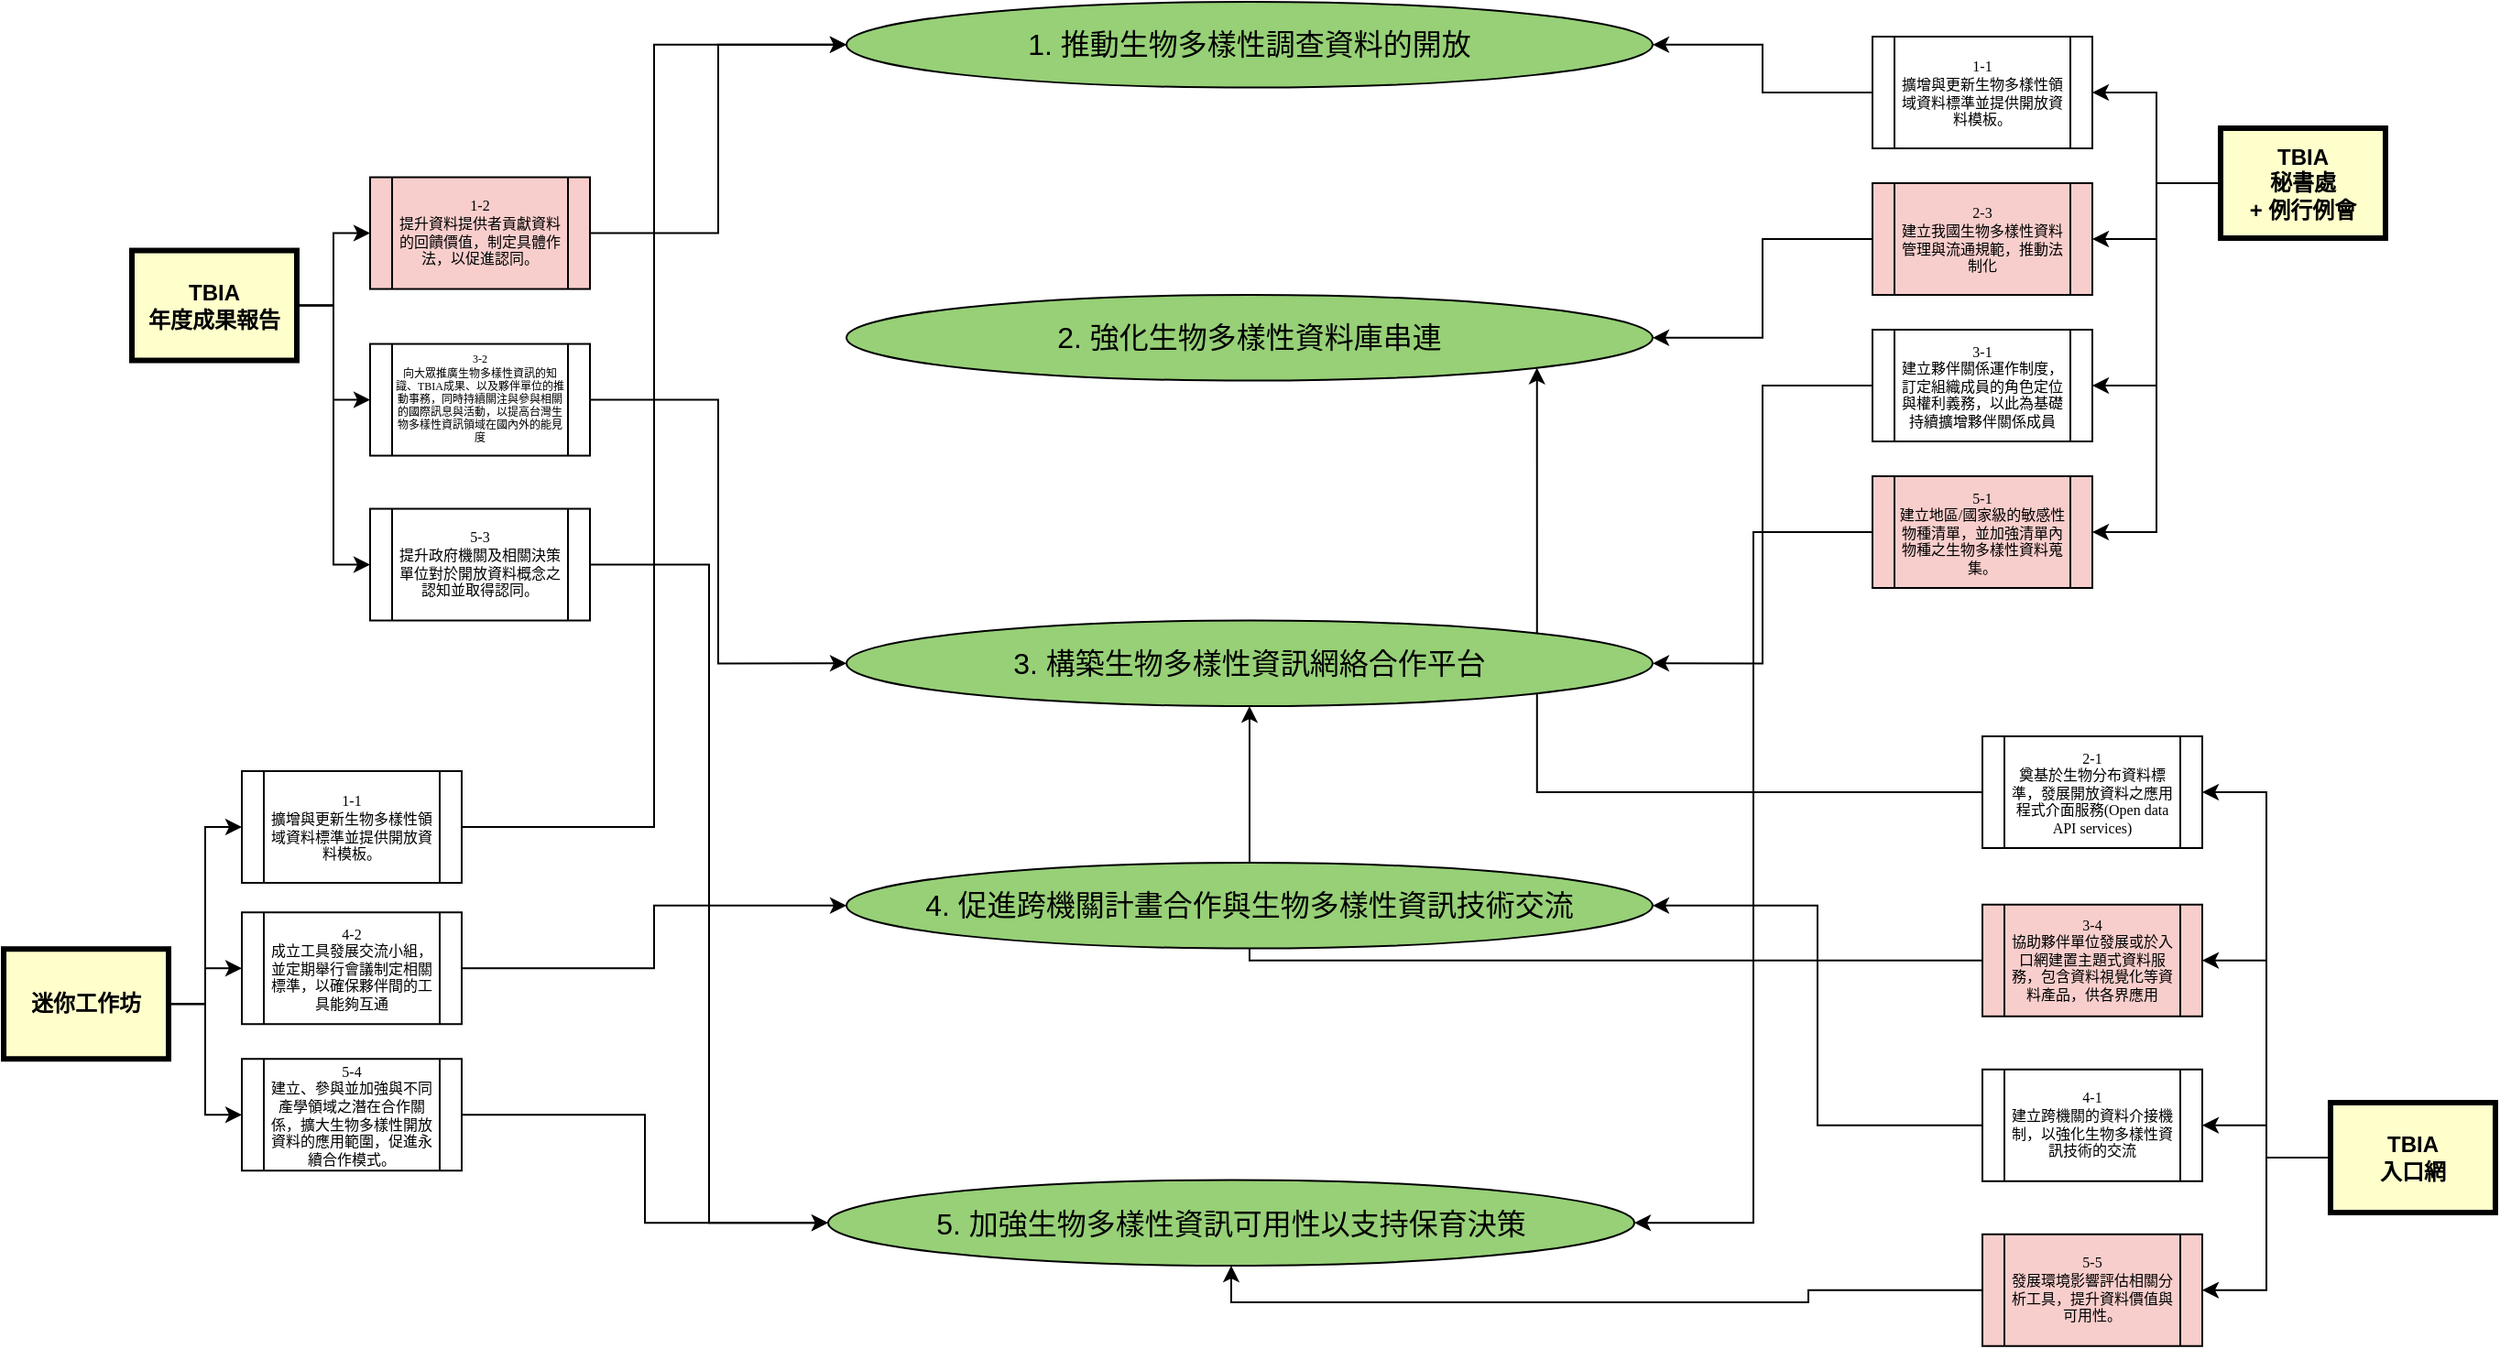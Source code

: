 <mxfile version="18.0.0" type="github">
  <diagram name="Page-1" id="c7558073-3199-34d8-9f00-42111426c3f3">
    <mxGraphModel dx="3124" dy="852" grid="1" gridSize="10" guides="1" tooltips="1" connect="1" arrows="1" fold="1" page="1" pageScale="1" pageWidth="1169" pageHeight="827" background="none" math="0" shadow="0">
      <root>
        <mxCell id="0" />
        <mxCell id="1" parent="0" />
        <mxCell id="sUEPmZAmfP3GFt_vuGZX-178" value="&lt;div align=&quot;left&quot;&gt;&lt;font style=&quot;font-size: 6px;&quot;&gt;&lt;span data-sheets-userformat=&quot;{&amp;quot;2&amp;quot;:9213,&amp;quot;3&amp;quot;:{&amp;quot;1&amp;quot;:0},&amp;quot;5&amp;quot;:{&amp;quot;1&amp;quot;:[{&amp;quot;1&amp;quot;:2,&amp;quot;2&amp;quot;:0,&amp;quot;5&amp;quot;:{&amp;quot;1&amp;quot;:2,&amp;quot;2&amp;quot;:0}},{&amp;quot;1&amp;quot;:0,&amp;quot;2&amp;quot;:0,&amp;quot;3&amp;quot;:3},{&amp;quot;1&amp;quot;:1,&amp;quot;2&amp;quot;:0,&amp;quot;4&amp;quot;:1}]},&amp;quot;6&amp;quot;:{&amp;quot;1&amp;quot;:[{&amp;quot;1&amp;quot;:2,&amp;quot;2&amp;quot;:0,&amp;quot;5&amp;quot;:{&amp;quot;1&amp;quot;:2,&amp;quot;2&amp;quot;:0}},{&amp;quot;1&amp;quot;:0,&amp;quot;2&amp;quot;:0,&amp;quot;3&amp;quot;:3},{&amp;quot;1&amp;quot;:1,&amp;quot;2&amp;quot;:0,&amp;quot;4&amp;quot;:1}]},&amp;quot;7&amp;quot;:{&amp;quot;1&amp;quot;:[{&amp;quot;1&amp;quot;:2,&amp;quot;2&amp;quot;:0,&amp;quot;5&amp;quot;:{&amp;quot;1&amp;quot;:2,&amp;quot;2&amp;quot;:0}},{&amp;quot;1&amp;quot;:0,&amp;quot;2&amp;quot;:0,&amp;quot;3&amp;quot;:3},{&amp;quot;1&amp;quot;:1,&amp;quot;2&amp;quot;:0,&amp;quot;4&amp;quot;:1}]},&amp;quot;8&amp;quot;:{&amp;quot;1&amp;quot;:[{&amp;quot;1&amp;quot;:2,&amp;quot;2&amp;quot;:0,&amp;quot;5&amp;quot;:{&amp;quot;1&amp;quot;:2,&amp;quot;2&amp;quot;:0}},{&amp;quot;1&amp;quot;:0,&amp;quot;2&amp;quot;:0,&amp;quot;3&amp;quot;:3},{&amp;quot;1&amp;quot;:1,&amp;quot;2&amp;quot;:0,&amp;quot;4&amp;quot;:1}]},&amp;quot;9&amp;quot;:0,&amp;quot;10&amp;quot;:1,&amp;quot;11&amp;quot;:4,&amp;quot;12&amp;quot;:0,&amp;quot;16&amp;quot;:12}&quot; data-sheets-value=&quot;{&amp;quot;1&amp;quot;:2,&amp;quot;2&amp;quot;:&amp;quot;推動生物多樣性調查資料的開放&amp;quot;}&quot; style=&quot;font-size:12pt;font-family:Arial;font-style:normal;&quot;&gt;1. 推動生物多樣性調查資料的開放&lt;/span&gt;&lt;/font&gt;&lt;/div&gt;" style="ellipse;whiteSpace=wrap;html=1;align=center;newEdgeStyle={&quot;edgeStyle&quot;:&quot;entityRelationEdgeStyle&quot;,&quot;startArrow&quot;:&quot;none&quot;,&quot;endArrow&quot;:&quot;none&quot;,&quot;segment&quot;:10,&quot;curved&quot;:1};treeFolding=1;treeMoving=1;fontFamily=Garamond;fillColor=#97D077;shadow=0;" vertex="1" parent="1">
          <mxGeometry x="-670" y="50" width="440" height="46.79" as="geometry" />
        </mxCell>
        <mxCell id="sUEPmZAmfP3GFt_vuGZX-198" style="edgeStyle=orthogonalEdgeStyle;rounded=0;orthogonalLoop=1;jettySize=auto;html=1;exitX=0;exitY=0.5;exitDx=0;exitDy=0;entryX=1;entryY=0.5;entryDx=0;entryDy=0;fontFamily=Verdana;fontSize=8;" edge="1" parent="1" source="sUEPmZAmfP3GFt_vuGZX-166" target="sUEPmZAmfP3GFt_vuGZX-186">
          <mxGeometry relative="1" as="geometry" />
        </mxCell>
        <mxCell id="sUEPmZAmfP3GFt_vuGZX-199" style="edgeStyle=orthogonalEdgeStyle;rounded=0;orthogonalLoop=1;jettySize=auto;html=1;exitX=0;exitY=0.5;exitDx=0;exitDy=0;entryX=1;entryY=0.5;entryDx=0;entryDy=0;fontFamily=Verdana;fontSize=8;" edge="1" parent="1" source="sUEPmZAmfP3GFt_vuGZX-166" target="sUEPmZAmfP3GFt_vuGZX-189">
          <mxGeometry relative="1" as="geometry" />
        </mxCell>
        <mxCell id="sUEPmZAmfP3GFt_vuGZX-200" style="edgeStyle=orthogonalEdgeStyle;rounded=0;orthogonalLoop=1;jettySize=auto;html=1;exitX=0;exitY=0.5;exitDx=0;exitDy=0;entryX=1;entryY=0.5;entryDx=0;entryDy=0;fontFamily=Verdana;fontSize=8;" edge="1" parent="1" source="sUEPmZAmfP3GFt_vuGZX-166" target="sUEPmZAmfP3GFt_vuGZX-194">
          <mxGeometry relative="1" as="geometry" />
        </mxCell>
        <mxCell id="sUEPmZAmfP3GFt_vuGZX-219" style="edgeStyle=orthogonalEdgeStyle;rounded=0;orthogonalLoop=1;jettySize=auto;html=1;exitX=0;exitY=0.5;exitDx=0;exitDy=0;entryX=1;entryY=0.5;entryDx=0;entryDy=0;fontFamily=Verdana;fontSize=8;fontColor=#FFFFFF;" edge="1" parent="1" source="sUEPmZAmfP3GFt_vuGZX-166" target="sUEPmZAmfP3GFt_vuGZX-185">
          <mxGeometry relative="1" as="geometry" />
        </mxCell>
        <mxCell id="sUEPmZAmfP3GFt_vuGZX-166" value="TBIA&#xa;入口網" style="whiteSpace=wrap;align=center;verticalAlign=middle;fontStyle=1;strokeWidth=3;fillColor=#FFFFCC" vertex="1" parent="1">
          <mxGeometry x="140" y="651" width="90" height="60" as="geometry" />
        </mxCell>
        <mxCell id="sUEPmZAmfP3GFt_vuGZX-187" style="edgeStyle=orthogonalEdgeStyle;rounded=0;orthogonalLoop=1;jettySize=auto;html=1;exitX=0;exitY=0.5;exitDx=0;exitDy=0;fontFamily=Verdana;fontSize=8;entryX=1;entryY=1;entryDx=0;entryDy=0;" edge="1" parent="1" source="sUEPmZAmfP3GFt_vuGZX-185" target="sUEPmZAmfP3GFt_vuGZX-179">
          <mxGeometry relative="1" as="geometry" />
        </mxCell>
        <mxCell id="sUEPmZAmfP3GFt_vuGZX-185" value="&lt;div&gt;&lt;font style=&quot;font-size: 8px;&quot;&gt;2-1 &lt;br&gt;&lt;/font&gt;&lt;/div&gt;&lt;div&gt;&lt;font style=&quot;font-size: 8px;&quot;&gt;奠基於生物分布資料標準，發展開放資料之應用程式介面服務(Open data API services)&lt;/font&gt;&lt;/div&gt;" style="shape=process;whiteSpace=wrap;html=1;backgroundOutline=1;fontFamily=Garamond;fontSize=6;fillColor=#FFFFFF;" vertex="1" parent="1">
          <mxGeometry x="-50" y="451" width="120" height="61" as="geometry" />
        </mxCell>
        <mxCell id="sUEPmZAmfP3GFt_vuGZX-188" style="edgeStyle=orthogonalEdgeStyle;rounded=0;orthogonalLoop=1;jettySize=auto;html=1;exitX=0;exitY=0.5;exitDx=0;exitDy=0;fontFamily=Verdana;fontSize=8;entryX=0.5;entryY=1;entryDx=0;entryDy=0;" edge="1" parent="1" source="sUEPmZAmfP3GFt_vuGZX-186" target="sUEPmZAmfP3GFt_vuGZX-180">
          <mxGeometry relative="1" as="geometry" />
        </mxCell>
        <mxCell id="sUEPmZAmfP3GFt_vuGZX-186" value="&lt;div&gt;&lt;font style=&quot;font-size: 8px;&quot;&gt;3-4&lt;/font&gt;&lt;/div&gt;&lt;div&gt;&lt;font style=&quot;font-size: 8px;&quot;&gt;協助夥伴單位發展或於入口網建置主題式資料服務，包含資料視覺化等資料產品，供各界應用&lt;/font&gt;&lt;/div&gt;" style="shape=process;whiteSpace=wrap;html=1;backgroundOutline=1;fontFamily=Garamond;fontSize=6;fillColor=#F8CECC;" vertex="1" parent="1">
          <mxGeometry x="-50" y="542.88" width="120" height="61" as="geometry" />
        </mxCell>
        <mxCell id="sUEPmZAmfP3GFt_vuGZX-190" style="edgeStyle=orthogonalEdgeStyle;rounded=0;orthogonalLoop=1;jettySize=auto;html=1;exitX=0;exitY=0.5;exitDx=0;exitDy=0;entryX=1;entryY=0.5;entryDx=0;entryDy=0;fontFamily=Verdana;fontSize=8;" edge="1" parent="1" source="sUEPmZAmfP3GFt_vuGZX-189" target="sUEPmZAmfP3GFt_vuGZX-181">
          <mxGeometry relative="1" as="geometry" />
        </mxCell>
        <mxCell id="sUEPmZAmfP3GFt_vuGZX-189" value="&lt;div&gt;&lt;font style=&quot;font-size: 8px;&quot;&gt;4-1&lt;/font&gt;&lt;/div&gt;&lt;div&gt;&lt;font style=&quot;font-size: 8px;&quot;&gt;建立跨機關的資料介接機制，以強化生物多樣性資訊技術的交流&lt;/font&gt;&lt;/div&gt;" style="shape=process;whiteSpace=wrap;html=1;backgroundOutline=1;fontFamily=Garamond;fontSize=6;fillColor=#FFFFFF;" vertex="1" parent="1">
          <mxGeometry x="-50" y="632.88" width="120" height="61" as="geometry" />
        </mxCell>
        <mxCell id="sUEPmZAmfP3GFt_vuGZX-196" style="edgeStyle=orthogonalEdgeStyle;rounded=0;orthogonalLoop=1;jettySize=auto;html=1;exitX=0;exitY=0.5;exitDx=0;exitDy=0;entryX=0.5;entryY=1;entryDx=0;entryDy=0;fontFamily=Verdana;fontSize=8;" edge="1" parent="1" source="sUEPmZAmfP3GFt_vuGZX-194" target="sUEPmZAmfP3GFt_vuGZX-183">
          <mxGeometry relative="1" as="geometry" />
        </mxCell>
        <mxCell id="sUEPmZAmfP3GFt_vuGZX-194" value="&lt;div&gt;&lt;font style=&quot;font-size: 8px;&quot;&gt;5-5&lt;/font&gt;&lt;/div&gt;&lt;div&gt;&lt;font style=&quot;font-size: 8px;&quot;&gt;發展環境影響評估相關分析工具，提升資料價值與可用性。&lt;/font&gt;&lt;/div&gt;" style="shape=process;whiteSpace=wrap;html=1;backgroundOutline=1;fontFamily=Garamond;fontSize=6;fillColor=#F8CECC;" vertex="1" parent="1">
          <mxGeometry x="-50" y="722.88" width="120" height="61" as="geometry" />
        </mxCell>
        <mxCell id="sUEPmZAmfP3GFt_vuGZX-206" style="edgeStyle=orthogonalEdgeStyle;rounded=0;orthogonalLoop=1;jettySize=auto;html=1;exitX=1;exitY=0.5;exitDx=0;exitDy=0;entryX=0;entryY=0.5;entryDx=0;entryDy=0;fontFamily=Verdana;fontSize=8;fontColor=#FFFFFF;" edge="1" parent="1" source="sUEPmZAmfP3GFt_vuGZX-203" target="sUEPmZAmfP3GFt_vuGZX-205">
          <mxGeometry relative="1" as="geometry" />
        </mxCell>
        <mxCell id="sUEPmZAmfP3GFt_vuGZX-212" style="edgeStyle=orthogonalEdgeStyle;rounded=0;orthogonalLoop=1;jettySize=auto;html=1;exitX=1;exitY=0.5;exitDx=0;exitDy=0;entryX=0;entryY=0.5;entryDx=0;entryDy=0;fontFamily=Verdana;fontSize=6;fontColor=#FFFFFF;" edge="1" parent="1" source="sUEPmZAmfP3GFt_vuGZX-203" target="sUEPmZAmfP3GFt_vuGZX-208">
          <mxGeometry relative="1" as="geometry" />
        </mxCell>
        <mxCell id="sUEPmZAmfP3GFt_vuGZX-214" style="edgeStyle=orthogonalEdgeStyle;rounded=0;orthogonalLoop=1;jettySize=auto;html=1;exitX=1;exitY=0.5;exitDx=0;exitDy=0;entryX=0;entryY=0.5;entryDx=0;entryDy=0;fontFamily=Verdana;fontSize=8;fontColor=#FFFFFF;" edge="1" parent="1" source="sUEPmZAmfP3GFt_vuGZX-203" target="sUEPmZAmfP3GFt_vuGZX-213">
          <mxGeometry relative="1" as="geometry" />
        </mxCell>
        <mxCell id="sUEPmZAmfP3GFt_vuGZX-203" value="TBIA&#xa;年度成果報告" style="whiteSpace=wrap;align=center;verticalAlign=middle;fontStyle=1;strokeWidth=3;fillColor=#FFFFCC" vertex="1" parent="1">
          <mxGeometry x="-1060" y="185.77" width="90" height="60" as="geometry" />
        </mxCell>
        <mxCell id="sUEPmZAmfP3GFt_vuGZX-207" style="edgeStyle=orthogonalEdgeStyle;rounded=0;orthogonalLoop=1;jettySize=auto;html=1;exitX=1;exitY=0.5;exitDx=0;exitDy=0;entryX=0;entryY=0.5;entryDx=0;entryDy=0;fontFamily=Verdana;fontSize=8;fontColor=#FFFFFF;" edge="1" parent="1" source="sUEPmZAmfP3GFt_vuGZX-205" target="sUEPmZAmfP3GFt_vuGZX-178">
          <mxGeometry relative="1" as="geometry" />
        </mxCell>
        <mxCell id="sUEPmZAmfP3GFt_vuGZX-205" value="&lt;div&gt;&lt;font style=&quot;font-size: 8px;&quot;&gt;1-2&lt;/font&gt;&lt;/div&gt;&lt;div&gt;&lt;font style=&quot;font-size: 8px;&quot;&gt;提升資料提供者貢獻資料的回饋價值，制定具體作法，以促進認同。&lt;/font&gt;&lt;/div&gt;" style="shape=process;whiteSpace=wrap;html=1;backgroundOutline=1;fontFamily=Garamond;fontSize=6;fillColor=#F8CECC;" vertex="1" parent="1">
          <mxGeometry x="-930" y="145.77" width="120" height="61" as="geometry" />
        </mxCell>
        <mxCell id="sUEPmZAmfP3GFt_vuGZX-244" style="edgeStyle=orthogonalEdgeStyle;rounded=0;orthogonalLoop=1;jettySize=auto;html=1;exitX=1;exitY=0.5;exitDx=0;exitDy=0;entryX=0;entryY=0.5;entryDx=0;entryDy=0;fontFamily=Verdana;fontSize=8;fontColor=#FFFFFF;" edge="1" parent="1" source="sUEPmZAmfP3GFt_vuGZX-208" target="sUEPmZAmfP3GFt_vuGZX-180">
          <mxGeometry relative="1" as="geometry" />
        </mxCell>
        <mxCell id="sUEPmZAmfP3GFt_vuGZX-208" value="&lt;div&gt;&lt;font style=&quot;font-size: 6px;&quot;&gt;3-2&lt;/font&gt;&lt;/div&gt;&lt;div&gt;&lt;font style=&quot;font-size: 6px;&quot;&gt;向大眾推廣生物多樣性資訊的知識、TBIA成果、以及夥伴單位的推動事務，同時持續關注與參與相關的國際訊息與活動，以提高台灣生物多樣性資訊領域在國內外的能見度&lt;/font&gt;&lt;/div&gt;" style="shape=process;whiteSpace=wrap;html=1;backgroundOutline=1;fontFamily=Garamond;fontSize=6;fillColor=#FFFFFF;" vertex="1" parent="1">
          <mxGeometry x="-930" y="236.77" width="120" height="61" as="geometry" />
        </mxCell>
        <mxCell id="sUEPmZAmfP3GFt_vuGZX-215" style="edgeStyle=orthogonalEdgeStyle;rounded=0;orthogonalLoop=1;jettySize=auto;html=1;exitX=1;exitY=0.5;exitDx=0;exitDy=0;entryX=0;entryY=0.5;entryDx=0;entryDy=0;fontFamily=Verdana;fontSize=8;fontColor=#FFFFFF;" edge="1" parent="1" source="sUEPmZAmfP3GFt_vuGZX-213" target="sUEPmZAmfP3GFt_vuGZX-183">
          <mxGeometry relative="1" as="geometry" />
        </mxCell>
        <mxCell id="sUEPmZAmfP3GFt_vuGZX-213" value="&lt;div&gt;&lt;font style=&quot;font-size: 8px;&quot;&gt;5-3&lt;/font&gt;&lt;/div&gt;&lt;div&gt;&lt;font style=&quot;font-size: 8px;&quot;&gt;提升政府機關及相關決策單位對於開放資料概念之認知並取得認同。&lt;/font&gt;&lt;/div&gt;" style="shape=process;whiteSpace=wrap;html=1;backgroundOutline=1;fontFamily=Garamond;fontSize=6;fillColor=#FFFFFF;" vertex="1" parent="1">
          <mxGeometry x="-930" y="326.77" width="120" height="61" as="geometry" />
        </mxCell>
        <mxCell id="sUEPmZAmfP3GFt_vuGZX-222" style="edgeStyle=orthogonalEdgeStyle;rounded=0;orthogonalLoop=1;jettySize=auto;html=1;exitX=1;exitY=0.5;exitDx=0;exitDy=0;entryX=0;entryY=0.5;entryDx=0;entryDy=0;fontFamily=Verdana;fontSize=8;fontColor=#FFFFFF;" edge="1" parent="1" source="sUEPmZAmfP3GFt_vuGZX-216" target="sUEPmZAmfP3GFt_vuGZX-217">
          <mxGeometry relative="1" as="geometry" />
        </mxCell>
        <mxCell id="sUEPmZAmfP3GFt_vuGZX-223" style="edgeStyle=orthogonalEdgeStyle;rounded=0;orthogonalLoop=1;jettySize=auto;html=1;exitX=1;exitY=0.5;exitDx=0;exitDy=0;entryX=0;entryY=0.5;entryDx=0;entryDy=0;fontFamily=Verdana;fontSize=8;fontColor=#FFFFFF;" edge="1" parent="1" source="sUEPmZAmfP3GFt_vuGZX-216" target="sUEPmZAmfP3GFt_vuGZX-220">
          <mxGeometry relative="1" as="geometry" />
        </mxCell>
        <mxCell id="sUEPmZAmfP3GFt_vuGZX-224" style="edgeStyle=orthogonalEdgeStyle;rounded=0;orthogonalLoop=1;jettySize=auto;html=1;exitX=1;exitY=0.5;exitDx=0;exitDy=0;entryX=0;entryY=0.5;entryDx=0;entryDy=0;fontFamily=Verdana;fontSize=8;fontColor=#FFFFFF;" edge="1" parent="1" source="sUEPmZAmfP3GFt_vuGZX-216" target="sUEPmZAmfP3GFt_vuGZX-221">
          <mxGeometry relative="1" as="geometry" />
        </mxCell>
        <mxCell id="sUEPmZAmfP3GFt_vuGZX-216" value="迷你工作坊" style="whiteSpace=wrap;align=center;verticalAlign=middle;fontStyle=1;strokeWidth=3;fillColor=#FFFFCC" vertex="1" parent="1">
          <mxGeometry x="-1130" y="567.12" width="90" height="60" as="geometry" />
        </mxCell>
        <mxCell id="sUEPmZAmfP3GFt_vuGZX-225" style="edgeStyle=orthogonalEdgeStyle;rounded=0;orthogonalLoop=1;jettySize=auto;html=1;exitX=1;exitY=0.5;exitDx=0;exitDy=0;entryX=0;entryY=0.5;entryDx=0;entryDy=0;fontFamily=Verdana;fontSize=8;fontColor=#FFFFFF;" edge="1" parent="1" source="sUEPmZAmfP3GFt_vuGZX-217" target="sUEPmZAmfP3GFt_vuGZX-178">
          <mxGeometry relative="1" as="geometry" />
        </mxCell>
        <mxCell id="sUEPmZAmfP3GFt_vuGZX-217" value="&lt;div&gt;&lt;font style=&quot;font-size: 8px;&quot;&gt;1-1&lt;/font&gt;&lt;/div&gt;&lt;div&gt;&lt;font style=&quot;font-size: 8px;&quot;&gt;擴增與更新生物多樣性領域資料標準並提供開放資料模板。&lt;/font&gt;&lt;/div&gt;" style="shape=process;whiteSpace=wrap;html=1;backgroundOutline=1;fontFamily=Garamond;fontSize=6;fillColor=#FFFFFF;" vertex="1" parent="1">
          <mxGeometry x="-1000" y="470" width="120" height="61" as="geometry" />
        </mxCell>
        <mxCell id="sUEPmZAmfP3GFt_vuGZX-246" style="edgeStyle=orthogonalEdgeStyle;rounded=0;orthogonalLoop=1;jettySize=auto;html=1;exitX=1;exitY=0.5;exitDx=0;exitDy=0;entryX=0;entryY=0.5;entryDx=0;entryDy=0;fontFamily=Verdana;fontSize=8;fontColor=#FFFFFF;" edge="1" parent="1" source="sUEPmZAmfP3GFt_vuGZX-220" target="sUEPmZAmfP3GFt_vuGZX-181">
          <mxGeometry relative="1" as="geometry" />
        </mxCell>
        <mxCell id="sUEPmZAmfP3GFt_vuGZX-220" value="&lt;div&gt;&lt;font style=&quot;font-size: 8px;&quot;&gt;4-2&lt;/font&gt;&lt;/div&gt;&lt;div&gt;&lt;font style=&quot;font-size: 8px;&quot;&gt;成立工具發展交流小組，並定期舉行會議制定相關標準，以確保夥伴間的工具能夠互通&lt;/font&gt;&lt;/div&gt;" style="shape=process;whiteSpace=wrap;html=1;backgroundOutline=1;fontFamily=Garamond;fontSize=6;fillColor=#FFFFFF;" vertex="1" parent="1">
          <mxGeometry x="-1000" y="547.12" width="120" height="61" as="geometry" />
        </mxCell>
        <mxCell id="sUEPmZAmfP3GFt_vuGZX-245" style="edgeStyle=orthogonalEdgeStyle;rounded=0;orthogonalLoop=1;jettySize=auto;html=1;exitX=1;exitY=0.5;exitDx=0;exitDy=0;entryX=0;entryY=0.5;entryDx=0;entryDy=0;fontFamily=Verdana;fontSize=8;fontColor=#FFFFFF;" edge="1" parent="1" source="sUEPmZAmfP3GFt_vuGZX-221" target="sUEPmZAmfP3GFt_vuGZX-183">
          <mxGeometry relative="1" as="geometry" />
        </mxCell>
        <mxCell id="sUEPmZAmfP3GFt_vuGZX-221" value="&lt;div&gt;&lt;font style=&quot;font-size: 8px;&quot;&gt;5-4&lt;/font&gt;&lt;/div&gt;&lt;div&gt;&lt;font style=&quot;font-size: 8px;&quot;&gt;建立、參與並加強與不同產學領域之潛在合作關係，擴大生物多樣性開放資料的應用範圍，促進永續合作模式。&lt;/font&gt;&lt;/div&gt;" style="shape=process;whiteSpace=wrap;html=1;backgroundOutline=1;fontFamily=Garamond;fontSize=6;fillColor=#FFFFFF;" vertex="1" parent="1">
          <mxGeometry x="-1000" y="627.12" width="120" height="61" as="geometry" />
        </mxCell>
        <mxCell id="sUEPmZAmfP3GFt_vuGZX-234" style="edgeStyle=orthogonalEdgeStyle;rounded=0;orthogonalLoop=1;jettySize=auto;html=1;exitX=0;exitY=0.5;exitDx=0;exitDy=0;entryX=1;entryY=0.5;entryDx=0;entryDy=0;fontFamily=Verdana;fontSize=8;fontColor=#FFFFFF;" edge="1" parent="1" source="sUEPmZAmfP3GFt_vuGZX-230" target="sUEPmZAmfP3GFt_vuGZX-231">
          <mxGeometry relative="1" as="geometry" />
        </mxCell>
        <mxCell id="sUEPmZAmfP3GFt_vuGZX-235" style="edgeStyle=orthogonalEdgeStyle;rounded=0;orthogonalLoop=1;jettySize=auto;html=1;exitX=0;exitY=0.5;exitDx=0;exitDy=0;entryX=1;entryY=0.5;entryDx=0;entryDy=0;fontFamily=Verdana;fontSize=8;fontColor=#FFFFFF;" edge="1" parent="1" source="sUEPmZAmfP3GFt_vuGZX-230" target="sUEPmZAmfP3GFt_vuGZX-232">
          <mxGeometry relative="1" as="geometry" />
        </mxCell>
        <mxCell id="sUEPmZAmfP3GFt_vuGZX-236" style="edgeStyle=orthogonalEdgeStyle;rounded=0;orthogonalLoop=1;jettySize=auto;html=1;exitX=0;exitY=0.5;exitDx=0;exitDy=0;entryX=1;entryY=0.5;entryDx=0;entryDy=0;fontFamily=Verdana;fontSize=8;fontColor=#FFFFFF;" edge="1" parent="1" source="sUEPmZAmfP3GFt_vuGZX-230" target="sUEPmZAmfP3GFt_vuGZX-233">
          <mxGeometry relative="1" as="geometry" />
        </mxCell>
        <mxCell id="sUEPmZAmfP3GFt_vuGZX-239" style="edgeStyle=orthogonalEdgeStyle;rounded=0;orthogonalLoop=1;jettySize=auto;html=1;exitX=0;exitY=0.5;exitDx=0;exitDy=0;fontFamily=Verdana;fontSize=8;fontColor=#FFFFFF;" edge="1" parent="1" source="sUEPmZAmfP3GFt_vuGZX-230" target="sUEPmZAmfP3GFt_vuGZX-238">
          <mxGeometry relative="1" as="geometry" />
        </mxCell>
        <mxCell id="sUEPmZAmfP3GFt_vuGZX-230" value="TBIA&#xa;秘書處 &#xa;+ 例行例會" style="whiteSpace=wrap;align=center;verticalAlign=middle;fontStyle=1;strokeWidth=3;fillColor=#FFFFCC" vertex="1" parent="1">
          <mxGeometry x="80" y="119" width="90" height="60" as="geometry" />
        </mxCell>
        <mxCell id="sUEPmZAmfP3GFt_vuGZX-241" style="edgeStyle=orthogonalEdgeStyle;rounded=0;orthogonalLoop=1;jettySize=auto;html=1;exitX=0;exitY=0.5;exitDx=0;exitDy=0;entryX=1;entryY=0.5;entryDx=0;entryDy=0;fontFamily=Verdana;fontSize=8;fontColor=#FFFFFF;" edge="1" parent="1" source="sUEPmZAmfP3GFt_vuGZX-231" target="sUEPmZAmfP3GFt_vuGZX-179">
          <mxGeometry relative="1" as="geometry" />
        </mxCell>
        <mxCell id="sUEPmZAmfP3GFt_vuGZX-231" value="&lt;div&gt;&lt;font style=&quot;font-size: 8px;&quot;&gt;2-3&lt;/font&gt;&lt;/div&gt;&lt;div&gt;&lt;font style=&quot;font-size: 8px;&quot;&gt;建立我國生物多樣性資料管理與流通規範，推動法制化&lt;/font&gt;&lt;/div&gt;" style="shape=process;whiteSpace=wrap;html=1;backgroundOutline=1;fontFamily=Garamond;fontSize=6;fillColor=#F8CECC;" vertex="1" parent="1">
          <mxGeometry x="-110" y="149" width="120" height="61" as="geometry" />
        </mxCell>
        <mxCell id="sUEPmZAmfP3GFt_vuGZX-242" style="edgeStyle=orthogonalEdgeStyle;rounded=0;orthogonalLoop=1;jettySize=auto;html=1;exitX=0;exitY=0.5;exitDx=0;exitDy=0;entryX=1;entryY=0.5;entryDx=0;entryDy=0;fontFamily=Verdana;fontSize=8;fontColor=#FFFFFF;" edge="1" parent="1" source="sUEPmZAmfP3GFt_vuGZX-232" target="sUEPmZAmfP3GFt_vuGZX-180">
          <mxGeometry relative="1" as="geometry" />
        </mxCell>
        <mxCell id="sUEPmZAmfP3GFt_vuGZX-232" value="&lt;div&gt;&lt;font style=&quot;font-size: 8px;&quot;&gt;3-1&lt;/font&gt;&lt;/div&gt;&lt;div&gt;&lt;font style=&quot;font-size: 8px;&quot;&gt;建立夥伴關係運作制度，訂定組織成員的角色定位與權利義務，以此為基礎持續擴增夥伴關係成員&lt;/font&gt;&lt;/div&gt;" style="shape=process;whiteSpace=wrap;html=1;backgroundOutline=1;fontFamily=Garamond;fontSize=6;fillColor=#FFFFFF;" vertex="1" parent="1">
          <mxGeometry x="-110" y="229" width="120" height="61" as="geometry" />
        </mxCell>
        <mxCell id="sUEPmZAmfP3GFt_vuGZX-243" style="edgeStyle=orthogonalEdgeStyle;rounded=0;orthogonalLoop=1;jettySize=auto;html=1;exitX=0;exitY=0.5;exitDx=0;exitDy=0;entryX=1;entryY=0.5;entryDx=0;entryDy=0;fontFamily=Verdana;fontSize=8;fontColor=#FFFFFF;" edge="1" parent="1" source="sUEPmZAmfP3GFt_vuGZX-233" target="sUEPmZAmfP3GFt_vuGZX-183">
          <mxGeometry relative="1" as="geometry" />
        </mxCell>
        <mxCell id="sUEPmZAmfP3GFt_vuGZX-233" value="&lt;div&gt;&lt;font style=&quot;font-size: 8px;&quot;&gt;5-1&lt;/font&gt;&lt;/div&gt;&lt;div&gt;&lt;font style=&quot;font-size: 8px;&quot;&gt;建立地區/國家級的敏感性物種清單，並加強清單內物種之生物多樣性資料蒐集。&lt;/font&gt;&lt;/div&gt;" style="shape=process;whiteSpace=wrap;html=1;backgroundOutline=1;fontFamily=Garamond;fontSize=6;fillColor=#F8CECC;" vertex="1" parent="1">
          <mxGeometry x="-110" y="309" width="120" height="61" as="geometry" />
        </mxCell>
        <mxCell id="sUEPmZAmfP3GFt_vuGZX-240" style="edgeStyle=orthogonalEdgeStyle;rounded=0;orthogonalLoop=1;jettySize=auto;html=1;exitX=0;exitY=0.5;exitDx=0;exitDy=0;entryX=1;entryY=0.5;entryDx=0;entryDy=0;fontFamily=Verdana;fontSize=8;fontColor=#FFFFFF;" edge="1" parent="1" source="sUEPmZAmfP3GFt_vuGZX-238" target="sUEPmZAmfP3GFt_vuGZX-178">
          <mxGeometry relative="1" as="geometry" />
        </mxCell>
        <mxCell id="sUEPmZAmfP3GFt_vuGZX-238" value="&lt;div&gt;&lt;font style=&quot;font-size: 8px;&quot;&gt;1-1&lt;/font&gt;&lt;/div&gt;&lt;div&gt;&lt;font style=&quot;font-size: 8px;&quot;&gt;擴增與更新生物多樣性領域資料標準並提供開放資料模板。&lt;/font&gt;&lt;/div&gt;" style="shape=process;whiteSpace=wrap;html=1;backgroundOutline=1;fontFamily=Garamond;fontSize=6;fillColor=#FFFFFF;" vertex="1" parent="1">
          <mxGeometry x="-110" y="69" width="120" height="61" as="geometry" />
        </mxCell>
        <mxCell id="sUEPmZAmfP3GFt_vuGZX-179" value="&lt;div align=&quot;left&quot;&gt;&lt;span data-sheets-userformat=&quot;{&amp;quot;2&amp;quot;:9213,&amp;quot;3&amp;quot;:{&amp;quot;1&amp;quot;:0},&amp;quot;5&amp;quot;:{&amp;quot;1&amp;quot;:[{&amp;quot;1&amp;quot;:2,&amp;quot;2&amp;quot;:0,&amp;quot;5&amp;quot;:{&amp;quot;1&amp;quot;:2,&amp;quot;2&amp;quot;:0}},{&amp;quot;1&amp;quot;:0,&amp;quot;2&amp;quot;:0,&amp;quot;3&amp;quot;:3},{&amp;quot;1&amp;quot;:1,&amp;quot;2&amp;quot;:0,&amp;quot;4&amp;quot;:1}]},&amp;quot;6&amp;quot;:{&amp;quot;1&amp;quot;:[{&amp;quot;1&amp;quot;:2,&amp;quot;2&amp;quot;:0,&amp;quot;5&amp;quot;:{&amp;quot;1&amp;quot;:2,&amp;quot;2&amp;quot;:0}},{&amp;quot;1&amp;quot;:0,&amp;quot;2&amp;quot;:0,&amp;quot;3&amp;quot;:3},{&amp;quot;1&amp;quot;:1,&amp;quot;2&amp;quot;:0,&amp;quot;4&amp;quot;:1}]},&amp;quot;7&amp;quot;:{&amp;quot;1&amp;quot;:[{&amp;quot;1&amp;quot;:2,&amp;quot;2&amp;quot;:0,&amp;quot;5&amp;quot;:{&amp;quot;1&amp;quot;:2,&amp;quot;2&amp;quot;:0}},{&amp;quot;1&amp;quot;:0,&amp;quot;2&amp;quot;:0,&amp;quot;3&amp;quot;:3},{&amp;quot;1&amp;quot;:1,&amp;quot;2&amp;quot;:0,&amp;quot;4&amp;quot;:1}]},&amp;quot;8&amp;quot;:{&amp;quot;1&amp;quot;:[{&amp;quot;1&amp;quot;:2,&amp;quot;2&amp;quot;:0,&amp;quot;5&amp;quot;:{&amp;quot;1&amp;quot;:2,&amp;quot;2&amp;quot;:0}},{&amp;quot;1&amp;quot;:0,&amp;quot;2&amp;quot;:0,&amp;quot;3&amp;quot;:3},{&amp;quot;1&amp;quot;:1,&amp;quot;2&amp;quot;:0,&amp;quot;4&amp;quot;:1}]},&amp;quot;9&amp;quot;:0,&amp;quot;10&amp;quot;:1,&amp;quot;11&amp;quot;:4,&amp;quot;12&amp;quot;:0,&amp;quot;16&amp;quot;:12}&quot; data-sheets-value=&quot;{&amp;quot;1&amp;quot;:2,&amp;quot;2&amp;quot;:&amp;quot;強化生物多樣性資料庫串連&amp;quot;}&quot; style=&quot;font-size:12pt;font-family:Arial;font-style:normal;&quot;&gt;2. 強化生物多樣性資料庫串連&lt;/span&gt;&lt;/div&gt;" style="ellipse;whiteSpace=wrap;html=1;align=center;newEdgeStyle={&quot;edgeStyle&quot;:&quot;entityRelationEdgeStyle&quot;,&quot;startArrow&quot;:&quot;none&quot;,&quot;endArrow&quot;:&quot;none&quot;,&quot;segment&quot;:10,&quot;curved&quot;:1};treeFolding=1;treeMoving=1;fontFamily=Garamond;fillColor=#97D077;" vertex="1" parent="1">
          <mxGeometry x="-670" y="210.003" width="440" height="46.79" as="geometry" />
        </mxCell>
        <mxCell id="sUEPmZAmfP3GFt_vuGZX-180" value="&lt;span data-sheets-userformat=&quot;{&amp;quot;2&amp;quot;:9213,&amp;quot;3&amp;quot;:{&amp;quot;1&amp;quot;:0},&amp;quot;5&amp;quot;:{&amp;quot;1&amp;quot;:[{&amp;quot;1&amp;quot;:2,&amp;quot;2&amp;quot;:0,&amp;quot;5&amp;quot;:{&amp;quot;1&amp;quot;:2,&amp;quot;2&amp;quot;:0}},{&amp;quot;1&amp;quot;:0,&amp;quot;2&amp;quot;:0,&amp;quot;3&amp;quot;:3},{&amp;quot;1&amp;quot;:1,&amp;quot;2&amp;quot;:0,&amp;quot;4&amp;quot;:1}]},&amp;quot;6&amp;quot;:{&amp;quot;1&amp;quot;:[{&amp;quot;1&amp;quot;:2,&amp;quot;2&amp;quot;:0,&amp;quot;5&amp;quot;:{&amp;quot;1&amp;quot;:2,&amp;quot;2&amp;quot;:0}},{&amp;quot;1&amp;quot;:0,&amp;quot;2&amp;quot;:0,&amp;quot;3&amp;quot;:3},{&amp;quot;1&amp;quot;:1,&amp;quot;2&amp;quot;:0,&amp;quot;4&amp;quot;:1}]},&amp;quot;7&amp;quot;:{&amp;quot;1&amp;quot;:[{&amp;quot;1&amp;quot;:2,&amp;quot;2&amp;quot;:0,&amp;quot;5&amp;quot;:{&amp;quot;1&amp;quot;:2,&amp;quot;2&amp;quot;:0}},{&amp;quot;1&amp;quot;:0,&amp;quot;2&amp;quot;:0,&amp;quot;3&amp;quot;:3},{&amp;quot;1&amp;quot;:1,&amp;quot;2&amp;quot;:0,&amp;quot;4&amp;quot;:1}]},&amp;quot;8&amp;quot;:{&amp;quot;1&amp;quot;:[{&amp;quot;1&amp;quot;:2,&amp;quot;2&amp;quot;:0,&amp;quot;5&amp;quot;:{&amp;quot;1&amp;quot;:2,&amp;quot;2&amp;quot;:0}},{&amp;quot;1&amp;quot;:0,&amp;quot;2&amp;quot;:0,&amp;quot;3&amp;quot;:3},{&amp;quot;1&amp;quot;:1,&amp;quot;2&amp;quot;:0,&amp;quot;4&amp;quot;:1}]},&amp;quot;9&amp;quot;:0,&amp;quot;10&amp;quot;:1,&amp;quot;11&amp;quot;:4,&amp;quot;12&amp;quot;:0,&amp;quot;16&amp;quot;:12}&quot; data-sheets-value=&quot;{&amp;quot;1&amp;quot;:2,&amp;quot;2&amp;quot;:&amp;quot;構築生物多樣性資訊網絡合作平台&amp;quot;}&quot; style=&quot;font-size:12pt;font-family:Arial;font-style:normal;&quot;&gt;3. 構築生物多樣性資訊網絡合作平台&lt;/span&gt;" style="ellipse;whiteSpace=wrap;html=1;align=center;newEdgeStyle={&quot;edgeStyle&quot;:&quot;entityRelationEdgeStyle&quot;,&quot;startArrow&quot;:&quot;none&quot;,&quot;endArrow&quot;:&quot;none&quot;,&quot;segment&quot;:10,&quot;curved&quot;:1};treeFolding=1;treeMoving=1;fontFamily=Garamond;fillColor=#97D077;" vertex="1" parent="1">
          <mxGeometry x="-670" y="387.765" width="440" height="46.79" as="geometry" />
        </mxCell>
        <mxCell id="sUEPmZAmfP3GFt_vuGZX-181" value="&lt;span data-sheets-userformat=&quot;{&amp;quot;2&amp;quot;:9213,&amp;quot;3&amp;quot;:{&amp;quot;1&amp;quot;:0},&amp;quot;5&amp;quot;:{&amp;quot;1&amp;quot;:[{&amp;quot;1&amp;quot;:2,&amp;quot;2&amp;quot;:0,&amp;quot;5&amp;quot;:{&amp;quot;1&amp;quot;:2,&amp;quot;2&amp;quot;:0}},{&amp;quot;1&amp;quot;:0,&amp;quot;2&amp;quot;:0,&amp;quot;3&amp;quot;:3},{&amp;quot;1&amp;quot;:1,&amp;quot;2&amp;quot;:0,&amp;quot;4&amp;quot;:1}]},&amp;quot;6&amp;quot;:{&amp;quot;1&amp;quot;:[{&amp;quot;1&amp;quot;:2,&amp;quot;2&amp;quot;:0,&amp;quot;5&amp;quot;:{&amp;quot;1&amp;quot;:2,&amp;quot;2&amp;quot;:0}},{&amp;quot;1&amp;quot;:0,&amp;quot;2&amp;quot;:0,&amp;quot;3&amp;quot;:3},{&amp;quot;1&amp;quot;:1,&amp;quot;2&amp;quot;:0,&amp;quot;4&amp;quot;:1}]},&amp;quot;7&amp;quot;:{&amp;quot;1&amp;quot;:[{&amp;quot;1&amp;quot;:2,&amp;quot;2&amp;quot;:0,&amp;quot;5&amp;quot;:{&amp;quot;1&amp;quot;:2,&amp;quot;2&amp;quot;:0}},{&amp;quot;1&amp;quot;:0,&amp;quot;2&amp;quot;:0,&amp;quot;3&amp;quot;:3},{&amp;quot;1&amp;quot;:1,&amp;quot;2&amp;quot;:0,&amp;quot;4&amp;quot;:1}]},&amp;quot;8&amp;quot;:{&amp;quot;1&amp;quot;:[{&amp;quot;1&amp;quot;:2,&amp;quot;2&amp;quot;:0,&amp;quot;5&amp;quot;:{&amp;quot;1&amp;quot;:2,&amp;quot;2&amp;quot;:0}},{&amp;quot;1&amp;quot;:0,&amp;quot;2&amp;quot;:0,&amp;quot;3&amp;quot;:3},{&amp;quot;1&amp;quot;:1,&amp;quot;2&amp;quot;:0,&amp;quot;4&amp;quot;:1}]},&amp;quot;9&amp;quot;:0,&amp;quot;10&amp;quot;:1,&amp;quot;11&amp;quot;:4,&amp;quot;12&amp;quot;:0,&amp;quot;16&amp;quot;:12}&quot; data-sheets-value=&quot;{&amp;quot;1&amp;quot;:2,&amp;quot;2&amp;quot;:&amp;quot;促進跨機關計畫合作與生物多樣性資訊技術交流&amp;quot;}&quot; style=&quot;font-size:12pt;font-family:Arial;font-style:normal;&quot;&gt;4. 促進跨機關計畫合作與生物多樣性資訊技術交流&lt;/span&gt;" style="ellipse;whiteSpace=wrap;html=1;align=center;newEdgeStyle={&quot;edgeStyle&quot;:&quot;entityRelationEdgeStyle&quot;,&quot;startArrow&quot;:&quot;none&quot;,&quot;endArrow&quot;:&quot;none&quot;,&quot;segment&quot;:10,&quot;curved&quot;:1};treeFolding=1;treeMoving=1;fontFamily=Garamond;fillColor=#97D077;" vertex="1" parent="1">
          <mxGeometry x="-670" y="519.998" width="440" height="46.79" as="geometry" />
        </mxCell>
        <mxCell id="sUEPmZAmfP3GFt_vuGZX-183" value="&lt;span data-sheets-userformat=&quot;{&amp;quot;2&amp;quot;:9213,&amp;quot;3&amp;quot;:{&amp;quot;1&amp;quot;:0},&amp;quot;5&amp;quot;:{&amp;quot;1&amp;quot;:[{&amp;quot;1&amp;quot;:2,&amp;quot;2&amp;quot;:0,&amp;quot;5&amp;quot;:{&amp;quot;1&amp;quot;:2,&amp;quot;2&amp;quot;:0}},{&amp;quot;1&amp;quot;:0,&amp;quot;2&amp;quot;:0,&amp;quot;3&amp;quot;:3},{&amp;quot;1&amp;quot;:1,&amp;quot;2&amp;quot;:0,&amp;quot;4&amp;quot;:1}]},&amp;quot;6&amp;quot;:{&amp;quot;1&amp;quot;:[{&amp;quot;1&amp;quot;:2,&amp;quot;2&amp;quot;:0,&amp;quot;5&amp;quot;:{&amp;quot;1&amp;quot;:2,&amp;quot;2&amp;quot;:0}},{&amp;quot;1&amp;quot;:0,&amp;quot;2&amp;quot;:0,&amp;quot;3&amp;quot;:3},{&amp;quot;1&amp;quot;:1,&amp;quot;2&amp;quot;:0,&amp;quot;4&amp;quot;:1}]},&amp;quot;7&amp;quot;:{&amp;quot;1&amp;quot;:[{&amp;quot;1&amp;quot;:2,&amp;quot;2&amp;quot;:0,&amp;quot;5&amp;quot;:{&amp;quot;1&amp;quot;:2,&amp;quot;2&amp;quot;:0}},{&amp;quot;1&amp;quot;:0,&amp;quot;2&amp;quot;:0,&amp;quot;3&amp;quot;:3},{&amp;quot;1&amp;quot;:1,&amp;quot;2&amp;quot;:0,&amp;quot;4&amp;quot;:1}]},&amp;quot;8&amp;quot;:{&amp;quot;1&amp;quot;:[{&amp;quot;1&amp;quot;:2,&amp;quot;2&amp;quot;:0,&amp;quot;5&amp;quot;:{&amp;quot;1&amp;quot;:2,&amp;quot;2&amp;quot;:0}},{&amp;quot;1&amp;quot;:0,&amp;quot;2&amp;quot;:0,&amp;quot;3&amp;quot;:3},{&amp;quot;1&amp;quot;:1,&amp;quot;2&amp;quot;:0,&amp;quot;4&amp;quot;:1}]},&amp;quot;9&amp;quot;:0,&amp;quot;10&amp;quot;:1,&amp;quot;11&amp;quot;:4,&amp;quot;12&amp;quot;:0,&amp;quot;16&amp;quot;:12}&quot; data-sheets-value=&quot;{&amp;quot;1&amp;quot;:2,&amp;quot;2&amp;quot;:&amp;quot;加強生物多樣性資訊可用性以支持保育決策&amp;quot;}&quot; style=&quot;font-size:12pt;font-family:Arial;font-style:normal;&quot;&gt;5. 加強生物多樣性資訊可用性以支持保育決策&lt;/span&gt;" style="ellipse;whiteSpace=wrap;html=1;align=center;newEdgeStyle={&quot;edgeStyle&quot;:&quot;entityRelationEdgeStyle&quot;,&quot;startArrow&quot;:&quot;none&quot;,&quot;endArrow&quot;:&quot;none&quot;,&quot;segment&quot;:10,&quot;curved&quot;:1};treeFolding=1;treeMoving=1;fontFamily=Garamond;fillColor=#97D077;" vertex="1" parent="1">
          <mxGeometry x="-680" y="693.21" width="440" height="46.79" as="geometry" />
        </mxCell>
      </root>
    </mxGraphModel>
  </diagram>
</mxfile>
